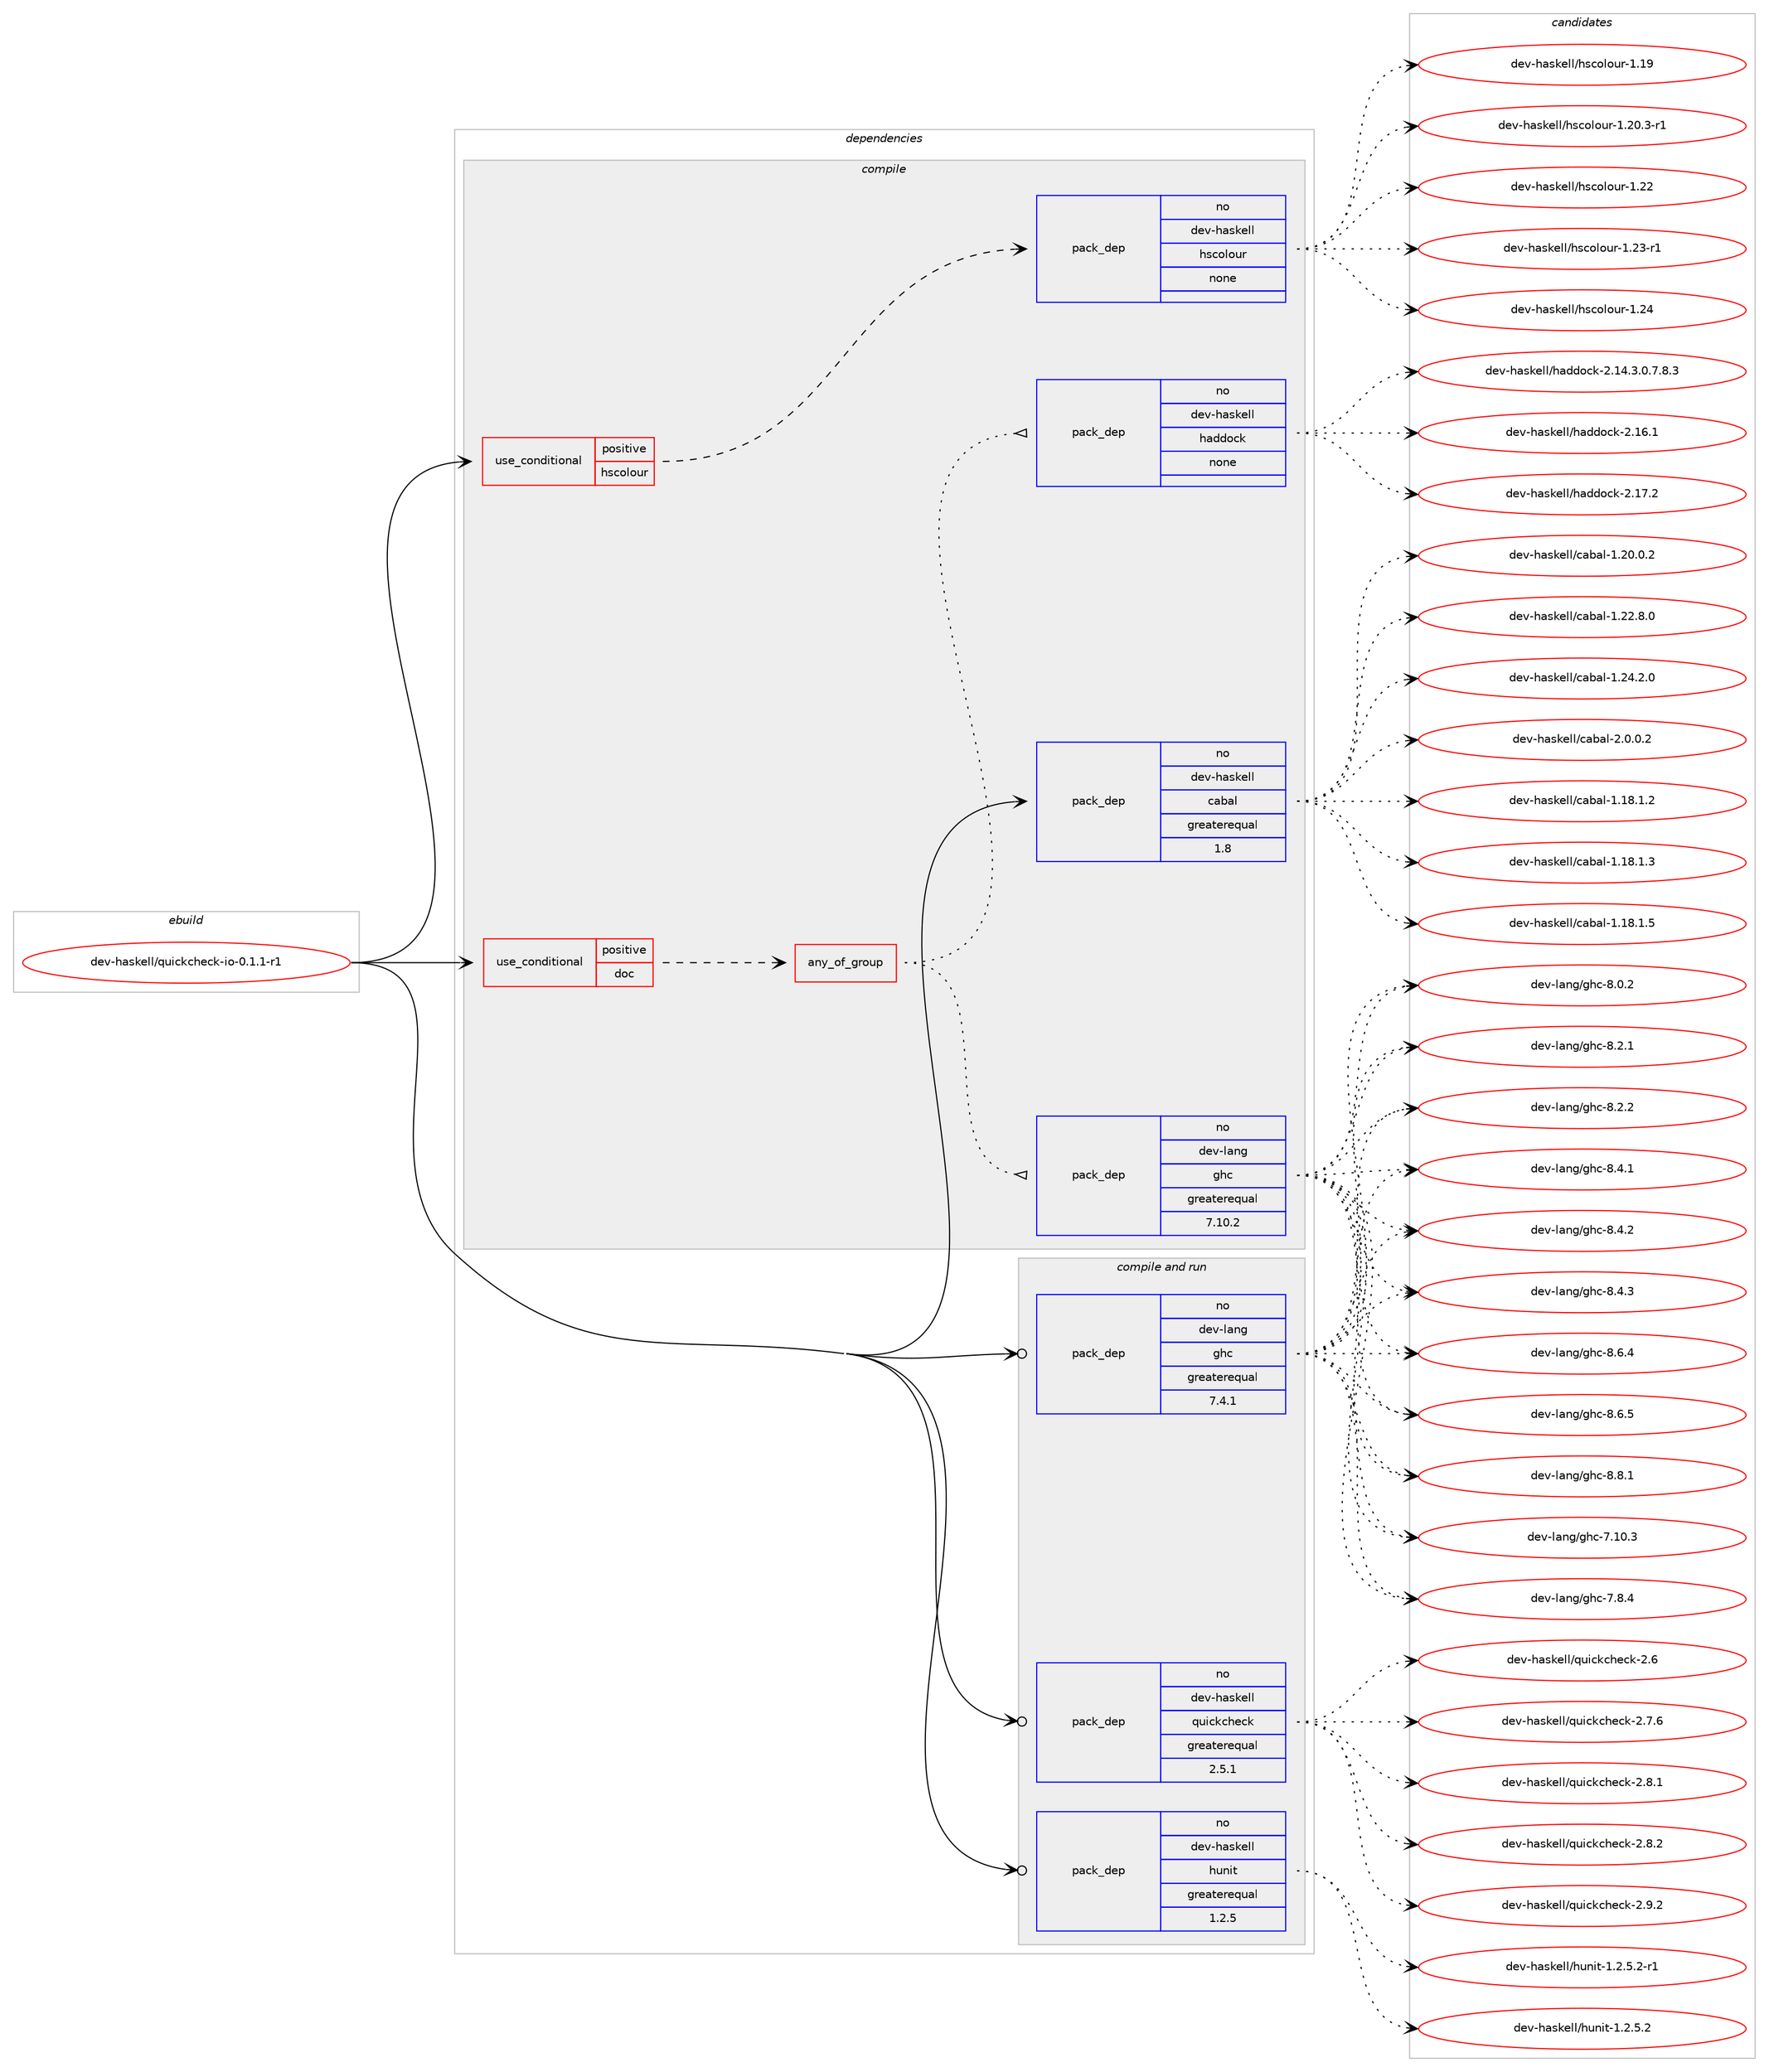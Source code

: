 digraph prolog {

# *************
# Graph options
# *************

newrank=true;
concentrate=true;
compound=true;
graph [rankdir=LR,fontname=Helvetica,fontsize=10,ranksep=1.5];#, ranksep=2.5, nodesep=0.2];
edge  [arrowhead=vee];
node  [fontname=Helvetica,fontsize=10];

# **********
# The ebuild
# **********

subgraph cluster_leftcol {
color=gray;
rank=same;
label=<<i>ebuild</i>>;
id [label="dev-haskell/quickcheck-io-0.1.1-r1", color=red, width=4, href="../dev-haskell/quickcheck-io-0.1.1-r1.svg"];
}

# ****************
# The dependencies
# ****************

subgraph cluster_midcol {
color=gray;
label=<<i>dependencies</i>>;
subgraph cluster_compile {
fillcolor="#eeeeee";
style=filled;
label=<<i>compile</i>>;
subgraph cond127286 {
dependency542279 [label=<<TABLE BORDER="0" CELLBORDER="1" CELLSPACING="0" CELLPADDING="4"><TR><TD ROWSPAN="3" CELLPADDING="10">use_conditional</TD></TR><TR><TD>positive</TD></TR><TR><TD>doc</TD></TR></TABLE>>, shape=none, color=red];
subgraph any10376 {
dependency542280 [label=<<TABLE BORDER="0" CELLBORDER="1" CELLSPACING="0" CELLPADDING="4"><TR><TD CELLPADDING="10">any_of_group</TD></TR></TABLE>>, shape=none, color=red];subgraph pack404260 {
dependency542281 [label=<<TABLE BORDER="0" CELLBORDER="1" CELLSPACING="0" CELLPADDING="4" WIDTH="220"><TR><TD ROWSPAN="6" CELLPADDING="30">pack_dep</TD></TR><TR><TD WIDTH="110">no</TD></TR><TR><TD>dev-haskell</TD></TR><TR><TD>haddock</TD></TR><TR><TD>none</TD></TR><TR><TD></TD></TR></TABLE>>, shape=none, color=blue];
}
dependency542280:e -> dependency542281:w [weight=20,style="dotted",arrowhead="oinv"];
subgraph pack404261 {
dependency542282 [label=<<TABLE BORDER="0" CELLBORDER="1" CELLSPACING="0" CELLPADDING="4" WIDTH="220"><TR><TD ROWSPAN="6" CELLPADDING="30">pack_dep</TD></TR><TR><TD WIDTH="110">no</TD></TR><TR><TD>dev-lang</TD></TR><TR><TD>ghc</TD></TR><TR><TD>greaterequal</TD></TR><TR><TD>7.10.2</TD></TR></TABLE>>, shape=none, color=blue];
}
dependency542280:e -> dependency542282:w [weight=20,style="dotted",arrowhead="oinv"];
}
dependency542279:e -> dependency542280:w [weight=20,style="dashed",arrowhead="vee"];
}
id:e -> dependency542279:w [weight=20,style="solid",arrowhead="vee"];
subgraph cond127287 {
dependency542283 [label=<<TABLE BORDER="0" CELLBORDER="1" CELLSPACING="0" CELLPADDING="4"><TR><TD ROWSPAN="3" CELLPADDING="10">use_conditional</TD></TR><TR><TD>positive</TD></TR><TR><TD>hscolour</TD></TR></TABLE>>, shape=none, color=red];
subgraph pack404262 {
dependency542284 [label=<<TABLE BORDER="0" CELLBORDER="1" CELLSPACING="0" CELLPADDING="4" WIDTH="220"><TR><TD ROWSPAN="6" CELLPADDING="30">pack_dep</TD></TR><TR><TD WIDTH="110">no</TD></TR><TR><TD>dev-haskell</TD></TR><TR><TD>hscolour</TD></TR><TR><TD>none</TD></TR><TR><TD></TD></TR></TABLE>>, shape=none, color=blue];
}
dependency542283:e -> dependency542284:w [weight=20,style="dashed",arrowhead="vee"];
}
id:e -> dependency542283:w [weight=20,style="solid",arrowhead="vee"];
subgraph pack404263 {
dependency542285 [label=<<TABLE BORDER="0" CELLBORDER="1" CELLSPACING="0" CELLPADDING="4" WIDTH="220"><TR><TD ROWSPAN="6" CELLPADDING="30">pack_dep</TD></TR><TR><TD WIDTH="110">no</TD></TR><TR><TD>dev-haskell</TD></TR><TR><TD>cabal</TD></TR><TR><TD>greaterequal</TD></TR><TR><TD>1.8</TD></TR></TABLE>>, shape=none, color=blue];
}
id:e -> dependency542285:w [weight=20,style="solid",arrowhead="vee"];
}
subgraph cluster_compileandrun {
fillcolor="#eeeeee";
style=filled;
label=<<i>compile and run</i>>;
subgraph pack404264 {
dependency542286 [label=<<TABLE BORDER="0" CELLBORDER="1" CELLSPACING="0" CELLPADDING="4" WIDTH="220"><TR><TD ROWSPAN="6" CELLPADDING="30">pack_dep</TD></TR><TR><TD WIDTH="110">no</TD></TR><TR><TD>dev-haskell</TD></TR><TR><TD>hunit</TD></TR><TR><TD>greaterequal</TD></TR><TR><TD>1.2.5</TD></TR></TABLE>>, shape=none, color=blue];
}
id:e -> dependency542286:w [weight=20,style="solid",arrowhead="odotvee"];
subgraph pack404265 {
dependency542287 [label=<<TABLE BORDER="0" CELLBORDER="1" CELLSPACING="0" CELLPADDING="4" WIDTH="220"><TR><TD ROWSPAN="6" CELLPADDING="30">pack_dep</TD></TR><TR><TD WIDTH="110">no</TD></TR><TR><TD>dev-haskell</TD></TR><TR><TD>quickcheck</TD></TR><TR><TD>greaterequal</TD></TR><TR><TD>2.5.1</TD></TR></TABLE>>, shape=none, color=blue];
}
id:e -> dependency542287:w [weight=20,style="solid",arrowhead="odotvee"];
subgraph pack404266 {
dependency542288 [label=<<TABLE BORDER="0" CELLBORDER="1" CELLSPACING="0" CELLPADDING="4" WIDTH="220"><TR><TD ROWSPAN="6" CELLPADDING="30">pack_dep</TD></TR><TR><TD WIDTH="110">no</TD></TR><TR><TD>dev-lang</TD></TR><TR><TD>ghc</TD></TR><TR><TD>greaterequal</TD></TR><TR><TD>7.4.1</TD></TR></TABLE>>, shape=none, color=blue];
}
id:e -> dependency542288:w [weight=20,style="solid",arrowhead="odotvee"];
}
subgraph cluster_run {
fillcolor="#eeeeee";
style=filled;
label=<<i>run</i>>;
}
}

# **************
# The candidates
# **************

subgraph cluster_choices {
rank=same;
color=gray;
label=<<i>candidates</i>>;

subgraph choice404260 {
color=black;
nodesep=1;
choice1001011184510497115107101108108471049710010011199107455046495246514648465546564651 [label="dev-haskell/haddock-2.14.3.0.7.8.3", color=red, width=4,href="../dev-haskell/haddock-2.14.3.0.7.8.3.svg"];
choice100101118451049711510710110810847104971001001119910745504649544649 [label="dev-haskell/haddock-2.16.1", color=red, width=4,href="../dev-haskell/haddock-2.16.1.svg"];
choice100101118451049711510710110810847104971001001119910745504649554650 [label="dev-haskell/haddock-2.17.2", color=red, width=4,href="../dev-haskell/haddock-2.17.2.svg"];
dependency542281:e -> choice1001011184510497115107101108108471049710010011199107455046495246514648465546564651:w [style=dotted,weight="100"];
dependency542281:e -> choice100101118451049711510710110810847104971001001119910745504649544649:w [style=dotted,weight="100"];
dependency542281:e -> choice100101118451049711510710110810847104971001001119910745504649554650:w [style=dotted,weight="100"];
}
subgraph choice404261 {
color=black;
nodesep=1;
choice1001011184510897110103471031049945554649484651 [label="dev-lang/ghc-7.10.3", color=red, width=4,href="../dev-lang/ghc-7.10.3.svg"];
choice10010111845108971101034710310499455546564652 [label="dev-lang/ghc-7.8.4", color=red, width=4,href="../dev-lang/ghc-7.8.4.svg"];
choice10010111845108971101034710310499455646484650 [label="dev-lang/ghc-8.0.2", color=red, width=4,href="../dev-lang/ghc-8.0.2.svg"];
choice10010111845108971101034710310499455646504649 [label="dev-lang/ghc-8.2.1", color=red, width=4,href="../dev-lang/ghc-8.2.1.svg"];
choice10010111845108971101034710310499455646504650 [label="dev-lang/ghc-8.2.2", color=red, width=4,href="../dev-lang/ghc-8.2.2.svg"];
choice10010111845108971101034710310499455646524649 [label="dev-lang/ghc-8.4.1", color=red, width=4,href="../dev-lang/ghc-8.4.1.svg"];
choice10010111845108971101034710310499455646524650 [label="dev-lang/ghc-8.4.2", color=red, width=4,href="../dev-lang/ghc-8.4.2.svg"];
choice10010111845108971101034710310499455646524651 [label="dev-lang/ghc-8.4.3", color=red, width=4,href="../dev-lang/ghc-8.4.3.svg"];
choice10010111845108971101034710310499455646544652 [label="dev-lang/ghc-8.6.4", color=red, width=4,href="../dev-lang/ghc-8.6.4.svg"];
choice10010111845108971101034710310499455646544653 [label="dev-lang/ghc-8.6.5", color=red, width=4,href="../dev-lang/ghc-8.6.5.svg"];
choice10010111845108971101034710310499455646564649 [label="dev-lang/ghc-8.8.1", color=red, width=4,href="../dev-lang/ghc-8.8.1.svg"];
dependency542282:e -> choice1001011184510897110103471031049945554649484651:w [style=dotted,weight="100"];
dependency542282:e -> choice10010111845108971101034710310499455546564652:w [style=dotted,weight="100"];
dependency542282:e -> choice10010111845108971101034710310499455646484650:w [style=dotted,weight="100"];
dependency542282:e -> choice10010111845108971101034710310499455646504649:w [style=dotted,weight="100"];
dependency542282:e -> choice10010111845108971101034710310499455646504650:w [style=dotted,weight="100"];
dependency542282:e -> choice10010111845108971101034710310499455646524649:w [style=dotted,weight="100"];
dependency542282:e -> choice10010111845108971101034710310499455646524650:w [style=dotted,weight="100"];
dependency542282:e -> choice10010111845108971101034710310499455646524651:w [style=dotted,weight="100"];
dependency542282:e -> choice10010111845108971101034710310499455646544652:w [style=dotted,weight="100"];
dependency542282:e -> choice10010111845108971101034710310499455646544653:w [style=dotted,weight="100"];
dependency542282:e -> choice10010111845108971101034710310499455646564649:w [style=dotted,weight="100"];
}
subgraph choice404262 {
color=black;
nodesep=1;
choice100101118451049711510710110810847104115991111081111171144549464957 [label="dev-haskell/hscolour-1.19", color=red, width=4,href="../dev-haskell/hscolour-1.19.svg"];
choice10010111845104971151071011081084710411599111108111117114454946504846514511449 [label="dev-haskell/hscolour-1.20.3-r1", color=red, width=4,href="../dev-haskell/hscolour-1.20.3-r1.svg"];
choice100101118451049711510710110810847104115991111081111171144549465050 [label="dev-haskell/hscolour-1.22", color=red, width=4,href="../dev-haskell/hscolour-1.22.svg"];
choice1001011184510497115107101108108471041159911110811111711445494650514511449 [label="dev-haskell/hscolour-1.23-r1", color=red, width=4,href="../dev-haskell/hscolour-1.23-r1.svg"];
choice100101118451049711510710110810847104115991111081111171144549465052 [label="dev-haskell/hscolour-1.24", color=red, width=4,href="../dev-haskell/hscolour-1.24.svg"];
dependency542284:e -> choice100101118451049711510710110810847104115991111081111171144549464957:w [style=dotted,weight="100"];
dependency542284:e -> choice10010111845104971151071011081084710411599111108111117114454946504846514511449:w [style=dotted,weight="100"];
dependency542284:e -> choice100101118451049711510710110810847104115991111081111171144549465050:w [style=dotted,weight="100"];
dependency542284:e -> choice1001011184510497115107101108108471041159911110811111711445494650514511449:w [style=dotted,weight="100"];
dependency542284:e -> choice100101118451049711510710110810847104115991111081111171144549465052:w [style=dotted,weight="100"];
}
subgraph choice404263 {
color=black;
nodesep=1;
choice10010111845104971151071011081084799979897108454946495646494650 [label="dev-haskell/cabal-1.18.1.2", color=red, width=4,href="../dev-haskell/cabal-1.18.1.2.svg"];
choice10010111845104971151071011081084799979897108454946495646494651 [label="dev-haskell/cabal-1.18.1.3", color=red, width=4,href="../dev-haskell/cabal-1.18.1.3.svg"];
choice10010111845104971151071011081084799979897108454946495646494653 [label="dev-haskell/cabal-1.18.1.5", color=red, width=4,href="../dev-haskell/cabal-1.18.1.5.svg"];
choice10010111845104971151071011081084799979897108454946504846484650 [label="dev-haskell/cabal-1.20.0.2", color=red, width=4,href="../dev-haskell/cabal-1.20.0.2.svg"];
choice10010111845104971151071011081084799979897108454946505046564648 [label="dev-haskell/cabal-1.22.8.0", color=red, width=4,href="../dev-haskell/cabal-1.22.8.0.svg"];
choice10010111845104971151071011081084799979897108454946505246504648 [label="dev-haskell/cabal-1.24.2.0", color=red, width=4,href="../dev-haskell/cabal-1.24.2.0.svg"];
choice100101118451049711510710110810847999798971084550464846484650 [label="dev-haskell/cabal-2.0.0.2", color=red, width=4,href="../dev-haskell/cabal-2.0.0.2.svg"];
dependency542285:e -> choice10010111845104971151071011081084799979897108454946495646494650:w [style=dotted,weight="100"];
dependency542285:e -> choice10010111845104971151071011081084799979897108454946495646494651:w [style=dotted,weight="100"];
dependency542285:e -> choice10010111845104971151071011081084799979897108454946495646494653:w [style=dotted,weight="100"];
dependency542285:e -> choice10010111845104971151071011081084799979897108454946504846484650:w [style=dotted,weight="100"];
dependency542285:e -> choice10010111845104971151071011081084799979897108454946505046564648:w [style=dotted,weight="100"];
dependency542285:e -> choice10010111845104971151071011081084799979897108454946505246504648:w [style=dotted,weight="100"];
dependency542285:e -> choice100101118451049711510710110810847999798971084550464846484650:w [style=dotted,weight="100"];
}
subgraph choice404264 {
color=black;
nodesep=1;
choice1001011184510497115107101108108471041171101051164549465046534650 [label="dev-haskell/hunit-1.2.5.2", color=red, width=4,href="../dev-haskell/hunit-1.2.5.2.svg"];
choice10010111845104971151071011081084710411711010511645494650465346504511449 [label="dev-haskell/hunit-1.2.5.2-r1", color=red, width=4,href="../dev-haskell/hunit-1.2.5.2-r1.svg"];
dependency542286:e -> choice1001011184510497115107101108108471041171101051164549465046534650:w [style=dotted,weight="100"];
dependency542286:e -> choice10010111845104971151071011081084710411711010511645494650465346504511449:w [style=dotted,weight="100"];
}
subgraph choice404265 {
color=black;
nodesep=1;
choice10010111845104971151071011081084711311710599107991041019910745504654 [label="dev-haskell/quickcheck-2.6", color=red, width=4,href="../dev-haskell/quickcheck-2.6.svg"];
choice100101118451049711510710110810847113117105991079910410199107455046554654 [label="dev-haskell/quickcheck-2.7.6", color=red, width=4,href="../dev-haskell/quickcheck-2.7.6.svg"];
choice100101118451049711510710110810847113117105991079910410199107455046564649 [label="dev-haskell/quickcheck-2.8.1", color=red, width=4,href="../dev-haskell/quickcheck-2.8.1.svg"];
choice100101118451049711510710110810847113117105991079910410199107455046564650 [label="dev-haskell/quickcheck-2.8.2", color=red, width=4,href="../dev-haskell/quickcheck-2.8.2.svg"];
choice100101118451049711510710110810847113117105991079910410199107455046574650 [label="dev-haskell/quickcheck-2.9.2", color=red, width=4,href="../dev-haskell/quickcheck-2.9.2.svg"];
dependency542287:e -> choice10010111845104971151071011081084711311710599107991041019910745504654:w [style=dotted,weight="100"];
dependency542287:e -> choice100101118451049711510710110810847113117105991079910410199107455046554654:w [style=dotted,weight="100"];
dependency542287:e -> choice100101118451049711510710110810847113117105991079910410199107455046564649:w [style=dotted,weight="100"];
dependency542287:e -> choice100101118451049711510710110810847113117105991079910410199107455046564650:w [style=dotted,weight="100"];
dependency542287:e -> choice100101118451049711510710110810847113117105991079910410199107455046574650:w [style=dotted,weight="100"];
}
subgraph choice404266 {
color=black;
nodesep=1;
choice1001011184510897110103471031049945554649484651 [label="dev-lang/ghc-7.10.3", color=red, width=4,href="../dev-lang/ghc-7.10.3.svg"];
choice10010111845108971101034710310499455546564652 [label="dev-lang/ghc-7.8.4", color=red, width=4,href="../dev-lang/ghc-7.8.4.svg"];
choice10010111845108971101034710310499455646484650 [label="dev-lang/ghc-8.0.2", color=red, width=4,href="../dev-lang/ghc-8.0.2.svg"];
choice10010111845108971101034710310499455646504649 [label="dev-lang/ghc-8.2.1", color=red, width=4,href="../dev-lang/ghc-8.2.1.svg"];
choice10010111845108971101034710310499455646504650 [label="dev-lang/ghc-8.2.2", color=red, width=4,href="../dev-lang/ghc-8.2.2.svg"];
choice10010111845108971101034710310499455646524649 [label="dev-lang/ghc-8.4.1", color=red, width=4,href="../dev-lang/ghc-8.4.1.svg"];
choice10010111845108971101034710310499455646524650 [label="dev-lang/ghc-8.4.2", color=red, width=4,href="../dev-lang/ghc-8.4.2.svg"];
choice10010111845108971101034710310499455646524651 [label="dev-lang/ghc-8.4.3", color=red, width=4,href="../dev-lang/ghc-8.4.3.svg"];
choice10010111845108971101034710310499455646544652 [label="dev-lang/ghc-8.6.4", color=red, width=4,href="../dev-lang/ghc-8.6.4.svg"];
choice10010111845108971101034710310499455646544653 [label="dev-lang/ghc-8.6.5", color=red, width=4,href="../dev-lang/ghc-8.6.5.svg"];
choice10010111845108971101034710310499455646564649 [label="dev-lang/ghc-8.8.1", color=red, width=4,href="../dev-lang/ghc-8.8.1.svg"];
dependency542288:e -> choice1001011184510897110103471031049945554649484651:w [style=dotted,weight="100"];
dependency542288:e -> choice10010111845108971101034710310499455546564652:w [style=dotted,weight="100"];
dependency542288:e -> choice10010111845108971101034710310499455646484650:w [style=dotted,weight="100"];
dependency542288:e -> choice10010111845108971101034710310499455646504649:w [style=dotted,weight="100"];
dependency542288:e -> choice10010111845108971101034710310499455646504650:w [style=dotted,weight="100"];
dependency542288:e -> choice10010111845108971101034710310499455646524649:w [style=dotted,weight="100"];
dependency542288:e -> choice10010111845108971101034710310499455646524650:w [style=dotted,weight="100"];
dependency542288:e -> choice10010111845108971101034710310499455646524651:w [style=dotted,weight="100"];
dependency542288:e -> choice10010111845108971101034710310499455646544652:w [style=dotted,weight="100"];
dependency542288:e -> choice10010111845108971101034710310499455646544653:w [style=dotted,weight="100"];
dependency542288:e -> choice10010111845108971101034710310499455646564649:w [style=dotted,weight="100"];
}
}

}
